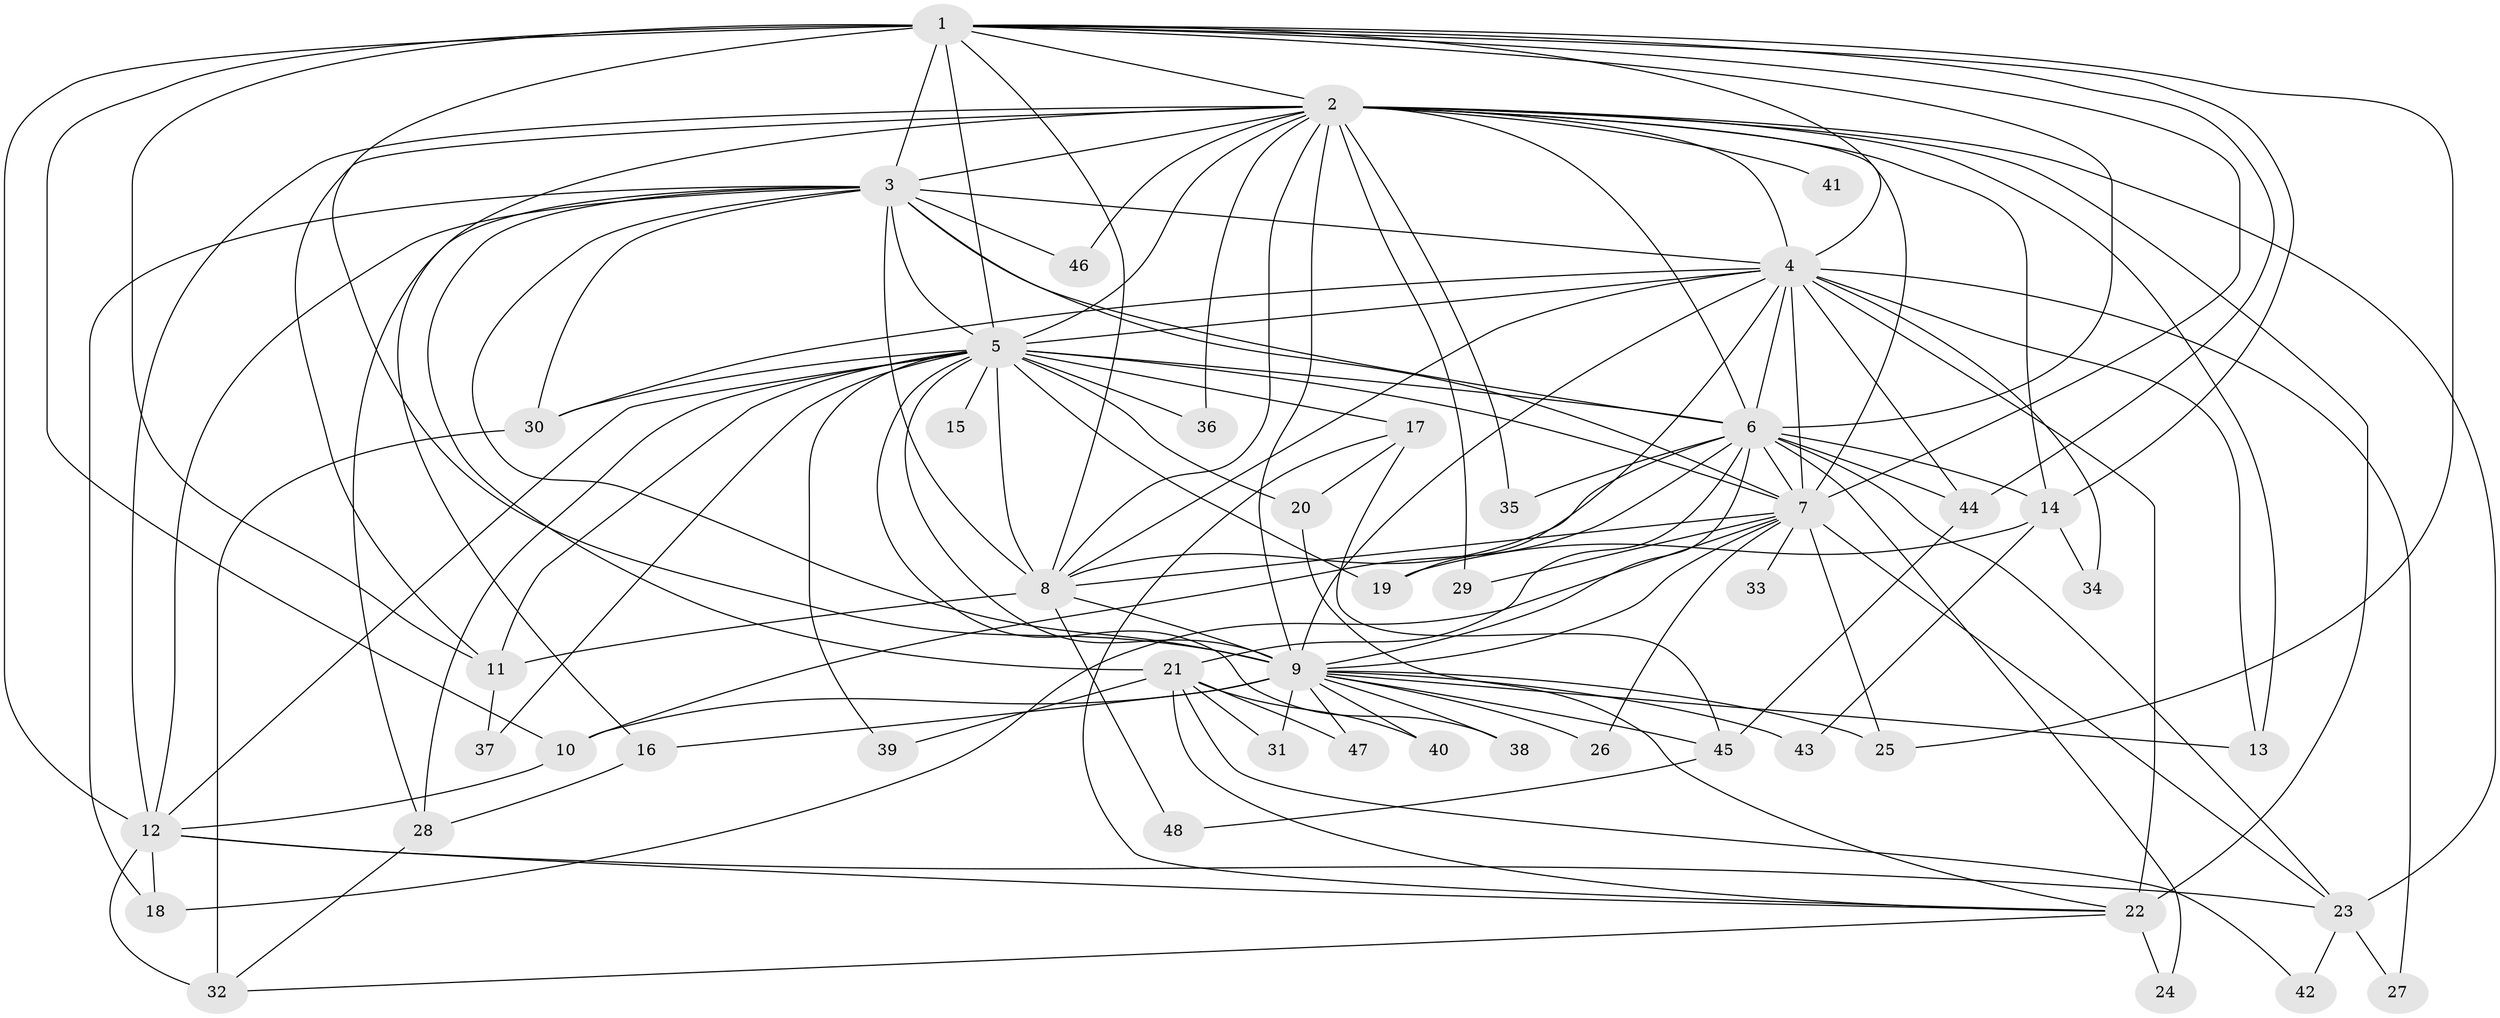 // original degree distribution, {24: 0.021052631578947368, 19: 0.021052631578947368, 29: 0.010526315789473684, 21: 0.010526315789473684, 15: 0.010526315789473684, 17: 0.010526315789473684, 12: 0.010526315789473684, 22: 0.010526315789473684, 3: 0.15789473684210525, 4: 0.1368421052631579, 2: 0.5473684210526316, 5: 0.031578947368421054, 6: 0.021052631578947368}
// Generated by graph-tools (version 1.1) at 2025/35/03/09/25 02:35:14]
// undirected, 48 vertices, 133 edges
graph export_dot {
graph [start="1"]
  node [color=gray90,style=filled];
  1;
  2;
  3;
  4;
  5;
  6;
  7;
  8;
  9;
  10;
  11;
  12;
  13;
  14;
  15;
  16;
  17;
  18;
  19;
  20;
  21;
  22;
  23;
  24;
  25;
  26;
  27;
  28;
  29;
  30;
  31;
  32;
  33;
  34;
  35;
  36;
  37;
  38;
  39;
  40;
  41;
  42;
  43;
  44;
  45;
  46;
  47;
  48;
  1 -- 2 [weight=1.0];
  1 -- 3 [weight=1.0];
  1 -- 4 [weight=2.0];
  1 -- 5 [weight=1.0];
  1 -- 6 [weight=2.0];
  1 -- 7 [weight=3.0];
  1 -- 8 [weight=1.0];
  1 -- 9 [weight=1.0];
  1 -- 10 [weight=2.0];
  1 -- 11 [weight=1.0];
  1 -- 12 [weight=8.0];
  1 -- 14 [weight=1.0];
  1 -- 25 [weight=1.0];
  1 -- 44 [weight=1.0];
  2 -- 3 [weight=1.0];
  2 -- 4 [weight=2.0];
  2 -- 5 [weight=1.0];
  2 -- 6 [weight=2.0];
  2 -- 7 [weight=1.0];
  2 -- 8 [weight=1.0];
  2 -- 9 [weight=2.0];
  2 -- 11 [weight=1.0];
  2 -- 12 [weight=1.0];
  2 -- 13 [weight=1.0];
  2 -- 14 [weight=1.0];
  2 -- 16 [weight=2.0];
  2 -- 22 [weight=1.0];
  2 -- 23 [weight=1.0];
  2 -- 29 [weight=1.0];
  2 -- 35 [weight=1.0];
  2 -- 36 [weight=1.0];
  2 -- 41 [weight=1.0];
  2 -- 46 [weight=1.0];
  3 -- 4 [weight=2.0];
  3 -- 5 [weight=1.0];
  3 -- 6 [weight=3.0];
  3 -- 7 [weight=1.0];
  3 -- 8 [weight=1.0];
  3 -- 9 [weight=2.0];
  3 -- 12 [weight=1.0];
  3 -- 18 [weight=1.0];
  3 -- 21 [weight=2.0];
  3 -- 28 [weight=1.0];
  3 -- 30 [weight=1.0];
  3 -- 46 [weight=1.0];
  4 -- 5 [weight=3.0];
  4 -- 6 [weight=3.0];
  4 -- 7 [weight=2.0];
  4 -- 8 [weight=2.0];
  4 -- 9 [weight=2.0];
  4 -- 13 [weight=1.0];
  4 -- 19 [weight=1.0];
  4 -- 22 [weight=6.0];
  4 -- 27 [weight=1.0];
  4 -- 30 [weight=1.0];
  4 -- 34 [weight=1.0];
  4 -- 44 [weight=1.0];
  5 -- 6 [weight=1.0];
  5 -- 7 [weight=2.0];
  5 -- 8 [weight=1.0];
  5 -- 9 [weight=1.0];
  5 -- 11 [weight=1.0];
  5 -- 12 [weight=3.0];
  5 -- 15 [weight=1.0];
  5 -- 17 [weight=2.0];
  5 -- 19 [weight=1.0];
  5 -- 20 [weight=1.0];
  5 -- 28 [weight=1.0];
  5 -- 30 [weight=1.0];
  5 -- 36 [weight=1.0];
  5 -- 37 [weight=1.0];
  5 -- 38 [weight=1.0];
  5 -- 39 [weight=1.0];
  6 -- 7 [weight=1.0];
  6 -- 8 [weight=2.0];
  6 -- 9 [weight=1.0];
  6 -- 10 [weight=1.0];
  6 -- 14 [weight=1.0];
  6 -- 21 [weight=1.0];
  6 -- 23 [weight=1.0];
  6 -- 24 [weight=1.0];
  6 -- 35 [weight=1.0];
  6 -- 44 [weight=1.0];
  7 -- 8 [weight=1.0];
  7 -- 9 [weight=1.0];
  7 -- 18 [weight=1.0];
  7 -- 23 [weight=1.0];
  7 -- 25 [weight=1.0];
  7 -- 26 [weight=1.0];
  7 -- 29 [weight=1.0];
  7 -- 33 [weight=1.0];
  8 -- 9 [weight=1.0];
  8 -- 11 [weight=1.0];
  8 -- 48 [weight=1.0];
  9 -- 10 [weight=1.0];
  9 -- 13 [weight=1.0];
  9 -- 16 [weight=1.0];
  9 -- 25 [weight=1.0];
  9 -- 26 [weight=1.0];
  9 -- 31 [weight=1.0];
  9 -- 38 [weight=1.0];
  9 -- 40 [weight=1.0];
  9 -- 43 [weight=1.0];
  9 -- 45 [weight=1.0];
  9 -- 47 [weight=1.0];
  10 -- 12 [weight=1.0];
  11 -- 37 [weight=1.0];
  12 -- 18 [weight=1.0];
  12 -- 22 [weight=2.0];
  12 -- 23 [weight=2.0];
  12 -- 32 [weight=2.0];
  14 -- 19 [weight=1.0];
  14 -- 34 [weight=1.0];
  14 -- 43 [weight=1.0];
  16 -- 28 [weight=2.0];
  17 -- 20 [weight=1.0];
  17 -- 22 [weight=1.0];
  17 -- 45 [weight=1.0];
  20 -- 22 [weight=1.0];
  21 -- 22 [weight=2.0];
  21 -- 31 [weight=1.0];
  21 -- 39 [weight=1.0];
  21 -- 40 [weight=1.0];
  21 -- 42 [weight=1.0];
  21 -- 47 [weight=1.0];
  22 -- 24 [weight=1.0];
  22 -- 32 [weight=1.0];
  23 -- 27 [weight=1.0];
  23 -- 42 [weight=1.0];
  28 -- 32 [weight=1.0];
  30 -- 32 [weight=1.0];
  44 -- 45 [weight=1.0];
  45 -- 48 [weight=1.0];
}
